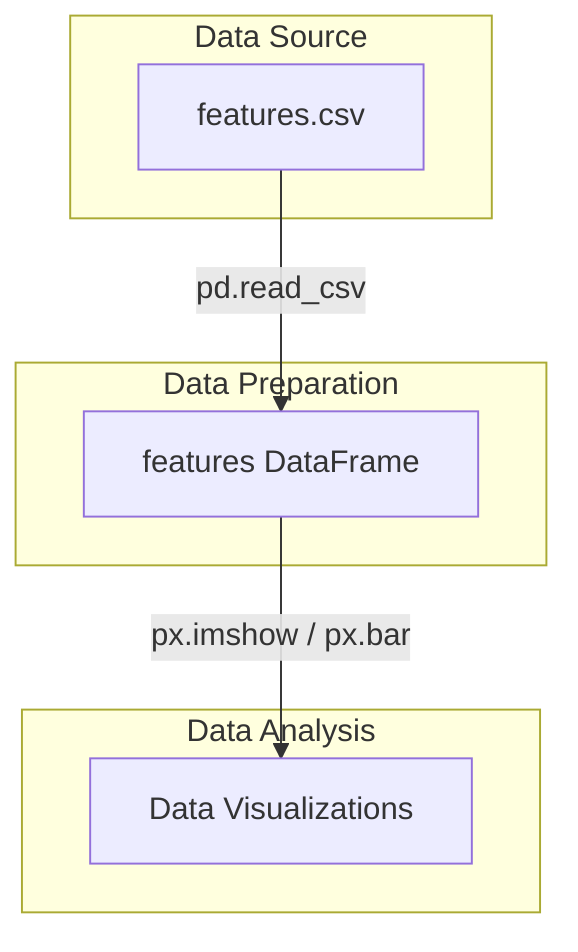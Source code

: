 graph TD
    A["features.csv"]
    subgraph "Data Source"
        A
    end
    %% This node represents the data source for features.

    B["features DataFrame"]
    subgraph "Data Preparation"
        A -->|pd.read_csv| B
    end
    %% This node represents the DataFrame created with features from the CSV file.

    C["Data Visualizations"]
    subgraph "Data Analysis"
        B -->|px.imshow / px.bar| C
    end
    %% This node shows the data visualizations created to analyze relationships and distributions.